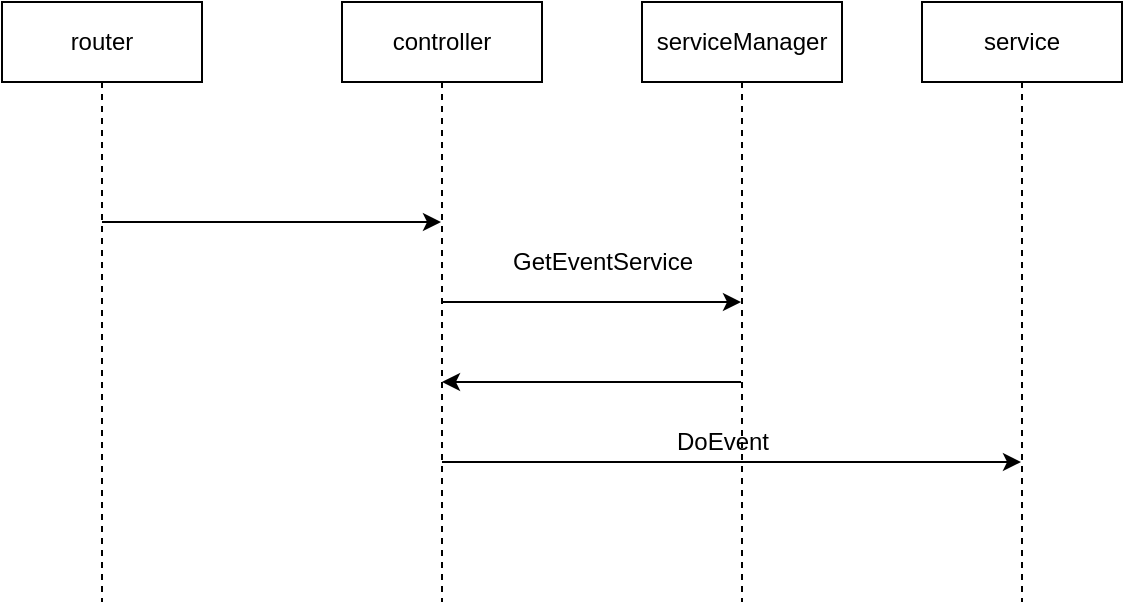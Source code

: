 <mxfile version="15.7.0" type="github">
  <diagram id="KC6zrE5bN2sj6da9sWSV" name="第 1 页">
    <mxGraphModel dx="1230" dy="834" grid="1" gridSize="10" guides="1" tooltips="1" connect="1" arrows="1" fold="1" page="1" pageScale="1" pageWidth="827" pageHeight="1169" math="0" shadow="0">
      <root>
        <mxCell id="0" />
        <mxCell id="1" parent="0" />
        <mxCell id="zN2FoMMVV2aKQu9Xat4g-1" value="router" style="shape=umlLifeline;perimeter=lifelinePerimeter;whiteSpace=wrap;html=1;container=1;collapsible=0;recursiveResize=0;outlineConnect=0;" vertex="1" parent="1">
          <mxGeometry x="70" y="210" width="100" height="300" as="geometry" />
        </mxCell>
        <mxCell id="zN2FoMMVV2aKQu9Xat4g-2" value="controller" style="shape=umlLifeline;perimeter=lifelinePerimeter;whiteSpace=wrap;html=1;container=1;collapsible=0;recursiveResize=0;outlineConnect=0;" vertex="1" parent="1">
          <mxGeometry x="240" y="210" width="100" height="300" as="geometry" />
        </mxCell>
        <mxCell id="zN2FoMMVV2aKQu9Xat4g-3" value="serviceManager" style="shape=umlLifeline;perimeter=lifelinePerimeter;whiteSpace=wrap;html=1;container=1;collapsible=0;recursiveResize=0;outlineConnect=0;" vertex="1" parent="1">
          <mxGeometry x="390" y="210" width="100" height="300" as="geometry" />
        </mxCell>
        <mxCell id="zN2FoMMVV2aKQu9Xat4g-4" value="service" style="shape=umlLifeline;perimeter=lifelinePerimeter;whiteSpace=wrap;html=1;container=1;collapsible=0;recursiveResize=0;outlineConnect=0;" vertex="1" parent="1">
          <mxGeometry x="530" y="210" width="100" height="300" as="geometry" />
        </mxCell>
        <mxCell id="zN2FoMMVV2aKQu9Xat4g-9" value="" style="endArrow=classic;html=1;rounded=0;" edge="1" parent="1" source="zN2FoMMVV2aKQu9Xat4g-2" target="zN2FoMMVV2aKQu9Xat4g-3">
          <mxGeometry width="50" height="50" relative="1" as="geometry">
            <mxPoint x="320" y="370" as="sourcePoint" />
            <mxPoint x="370" y="320" as="targetPoint" />
          </mxGeometry>
        </mxCell>
        <mxCell id="zN2FoMMVV2aKQu9Xat4g-10" value="GetEventService&lt;br&gt;" style="text;html=1;align=center;verticalAlign=middle;resizable=0;points=[];autosize=1;strokeColor=none;fillColor=none;" vertex="1" parent="1">
          <mxGeometry x="315" y="330" width="110" height="20" as="geometry" />
        </mxCell>
        <mxCell id="zN2FoMMVV2aKQu9Xat4g-11" value="" style="endArrow=classic;html=1;rounded=0;" edge="1" parent="1" source="zN2FoMMVV2aKQu9Xat4g-3" target="zN2FoMMVV2aKQu9Xat4g-2">
          <mxGeometry width="50" height="50" relative="1" as="geometry">
            <mxPoint x="350" y="480" as="sourcePoint" />
            <mxPoint x="400" y="430" as="targetPoint" />
            <Array as="points">
              <mxPoint x="310" y="400" />
            </Array>
          </mxGeometry>
        </mxCell>
        <mxCell id="zN2FoMMVV2aKQu9Xat4g-14" value="" style="endArrow=classic;html=1;rounded=0;" edge="1" parent="1" source="zN2FoMMVV2aKQu9Xat4g-1" target="zN2FoMMVV2aKQu9Xat4g-2">
          <mxGeometry width="50" height="50" relative="1" as="geometry">
            <mxPoint x="170" y="360" as="sourcePoint" />
            <mxPoint x="220" y="310" as="targetPoint" />
            <Array as="points">
              <mxPoint x="210" y="320" />
            </Array>
          </mxGeometry>
        </mxCell>
        <mxCell id="zN2FoMMVV2aKQu9Xat4g-15" value="" style="endArrow=classic;html=1;rounded=0;" edge="1" parent="1" source="zN2FoMMVV2aKQu9Xat4g-2" target="zN2FoMMVV2aKQu9Xat4g-4">
          <mxGeometry width="50" height="50" relative="1" as="geometry">
            <mxPoint x="350" y="480" as="sourcePoint" />
            <mxPoint x="400" y="430" as="targetPoint" />
            <Array as="points">
              <mxPoint x="440" y="440" />
            </Array>
          </mxGeometry>
        </mxCell>
        <mxCell id="zN2FoMMVV2aKQu9Xat4g-17" value="DoEvent" style="text;html=1;align=center;verticalAlign=middle;resizable=0;points=[];autosize=1;strokeColor=none;fillColor=none;" vertex="1" parent="1">
          <mxGeometry x="400" y="420" width="60" height="20" as="geometry" />
        </mxCell>
      </root>
    </mxGraphModel>
  </diagram>
</mxfile>

